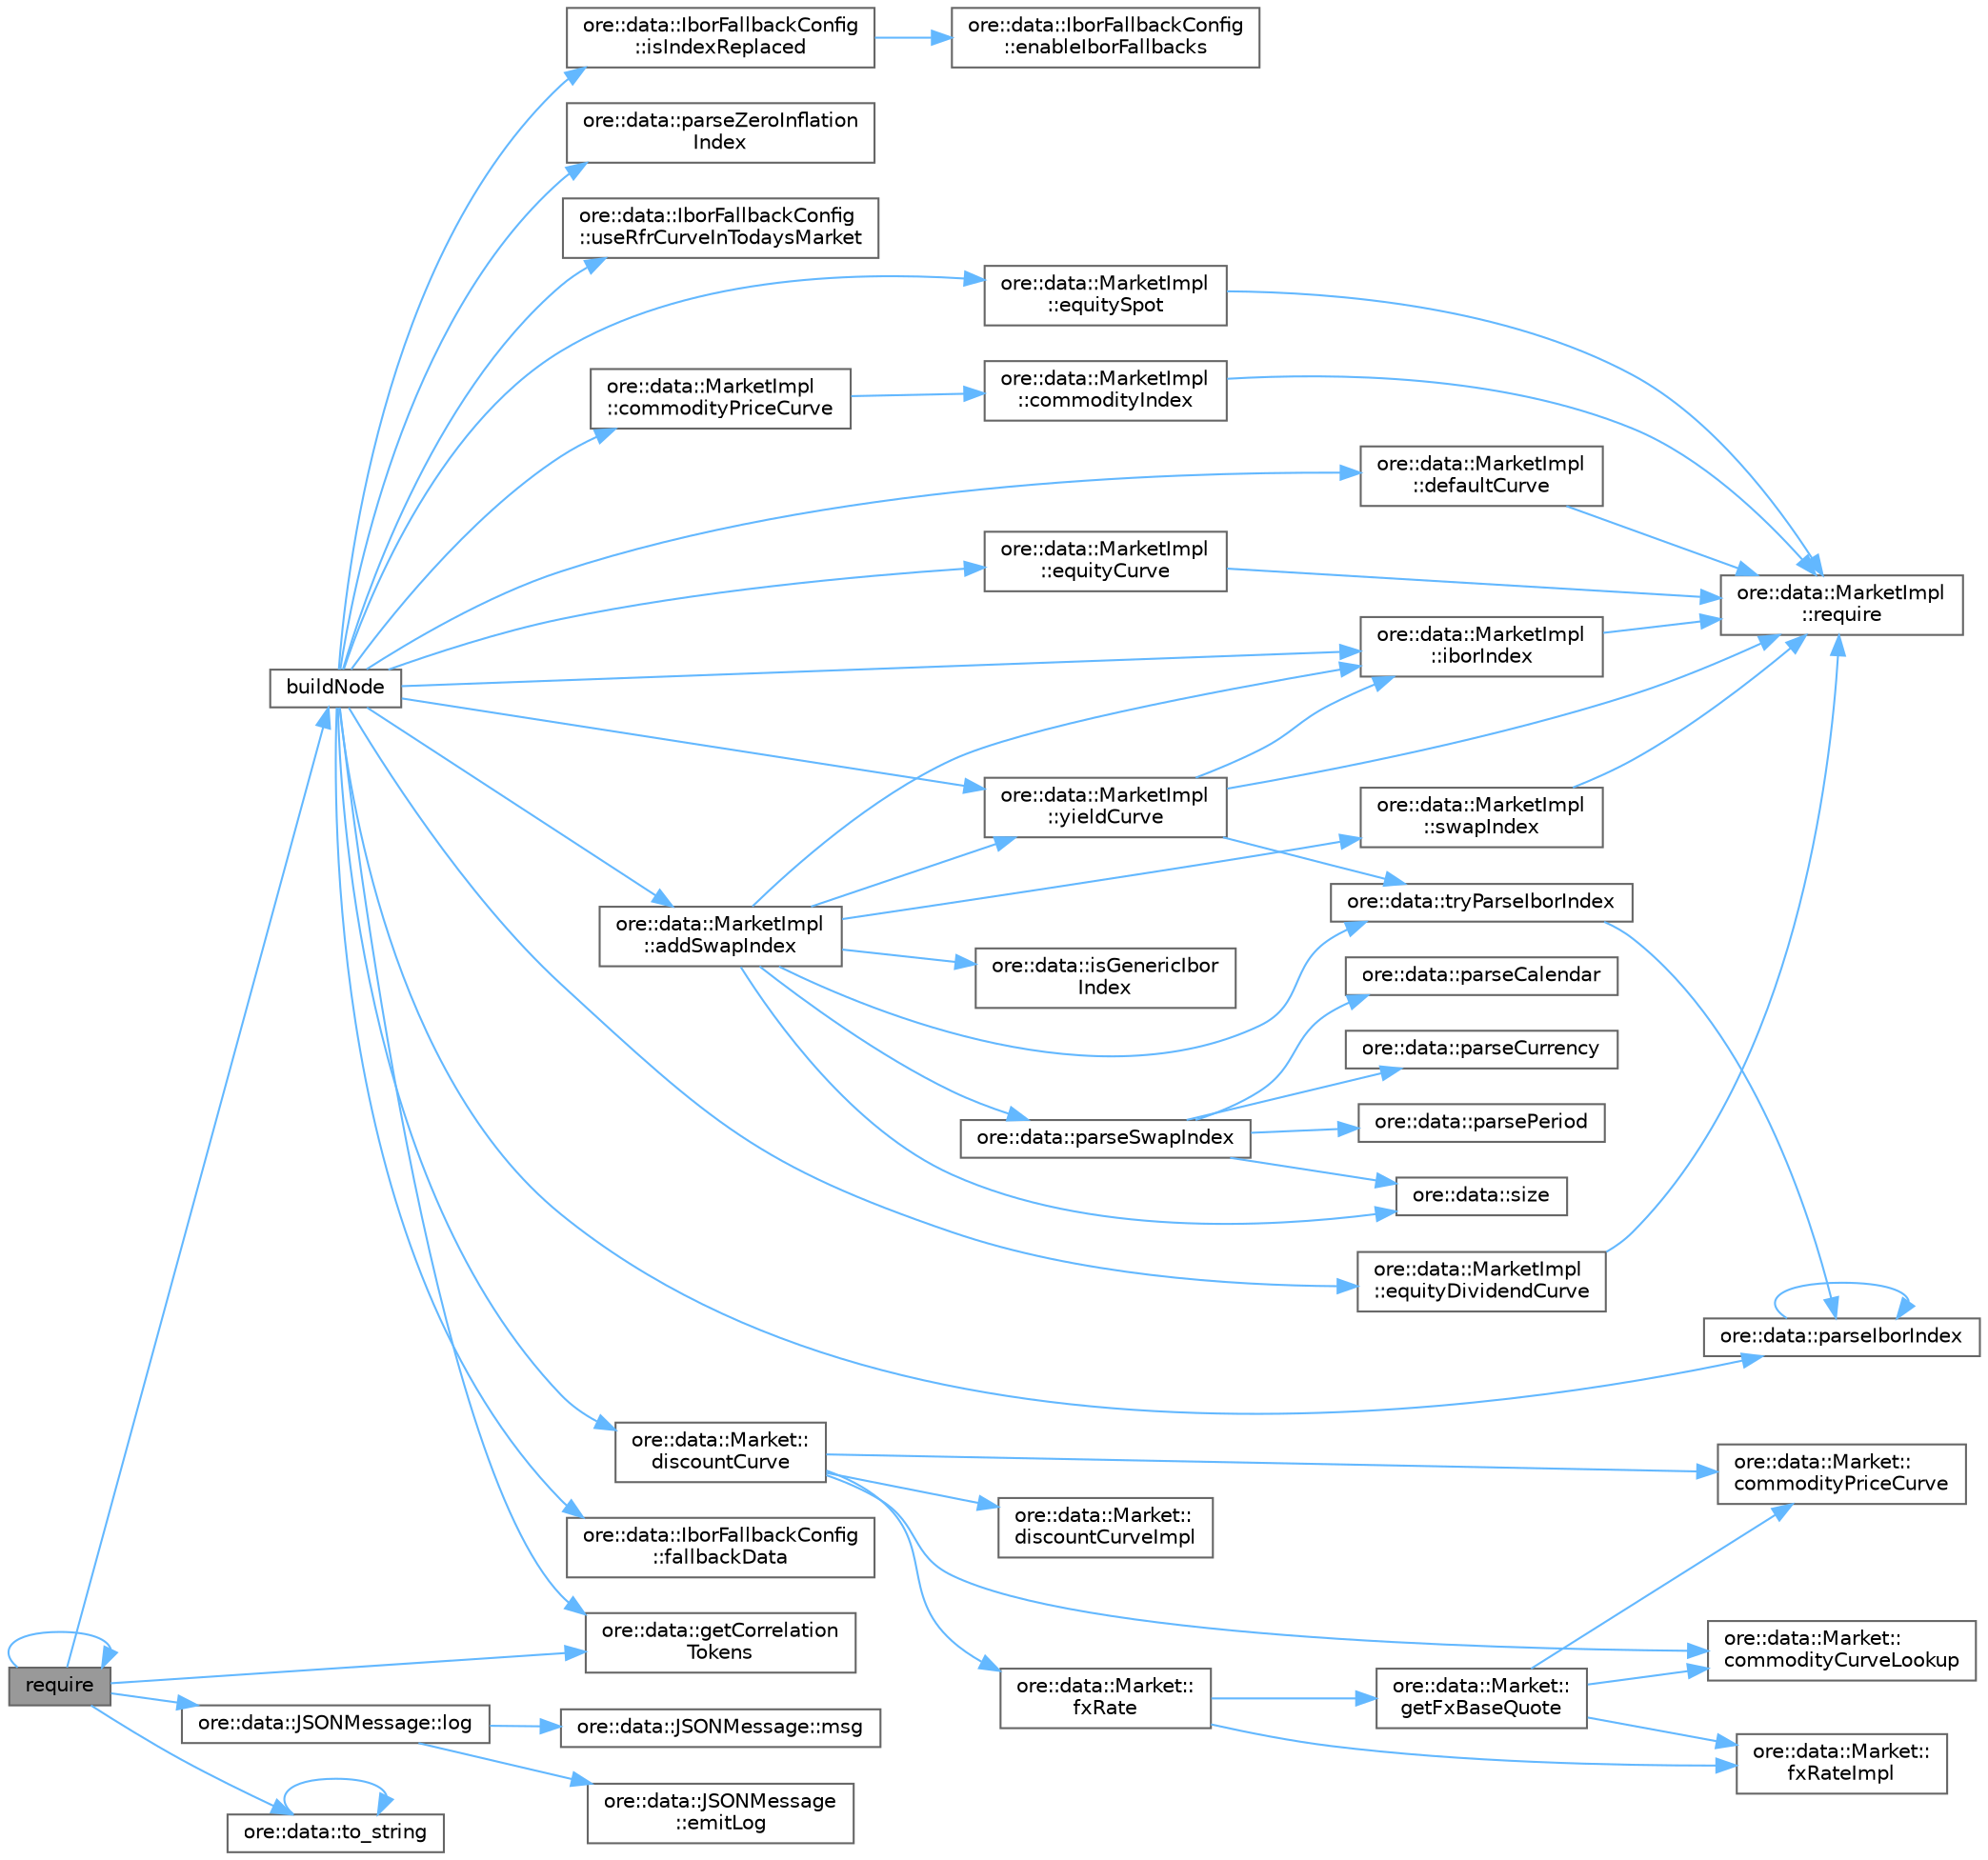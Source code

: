 digraph "require"
{
 // INTERACTIVE_SVG=YES
 // LATEX_PDF_SIZE
  bgcolor="transparent";
  edge [fontname=Helvetica,fontsize=10,labelfontname=Helvetica,labelfontsize=10];
  node [fontname=Helvetica,fontsize=10,shape=box,height=0.2,width=0.4];
  rankdir="LR";
  Node1 [label="require",height=0.2,width=0.4,color="gray40", fillcolor="grey60", style="filled", fontcolor="black",tooltip=" "];
  Node1 -> Node2 [color="steelblue1",style="solid"];
  Node2 [label="buildNode",height=0.2,width=0.4,color="grey40", fillcolor="white", style="filled",URL="$classore_1_1data_1_1_todays_market.html#ae947670c7306fd552e37a0f140984721",tooltip=" "];
  Node2 -> Node3 [color="steelblue1",style="solid"];
  Node3 [label="ore::data::MarketImpl\l::addSwapIndex",height=0.2,width=0.4,color="grey40", fillcolor="white", style="filled",URL="$classore_1_1data_1_1_market_impl.html#af731b404daf72d32a4986990c5190bcc",tooltip="add a swap index to the market"];
  Node3 -> Node4 [color="steelblue1",style="solid"];
  Node4 [label="ore::data::MarketImpl\l::iborIndex",height=0.2,width=0.4,color="grey40", fillcolor="white", style="filled",URL="$classore_1_1data_1_1_market_impl.html#aea15232be6eb71feca2c59137631f732",tooltip=" "];
  Node4 -> Node5 [color="steelblue1",style="solid"];
  Node5 [label="ore::data::MarketImpl\l::require",height=0.2,width=0.4,color="grey40", fillcolor="white", style="filled",URL="$classore_1_1data_1_1_market_impl.html#af2e760ddfcac8f64fa739d3e8bf6362b",tooltip=" "];
  Node3 -> Node6 [color="steelblue1",style="solid"];
  Node6 [label="ore::data::isGenericIbor\lIndex",height=0.2,width=0.4,color="grey40", fillcolor="white", style="filled",URL="$group__utilities.html#ga8d96085a49a07c7e9b6aa3b982385ae1",tooltip="Return true if the indexName is that of a generic ibor index, otherwise false."];
  Node3 -> Node7 [color="steelblue1",style="solid"];
  Node7 [label="ore::data::parseSwapIndex",height=0.2,width=0.4,color="grey40", fillcolor="white", style="filled",URL="$group__utilities.html#ga14b984ce48cff7c6c429dcd0974d9dd2",tooltip="Convert std::string to QuantLib::SwapIndex."];
  Node7 -> Node8 [color="steelblue1",style="solid"];
  Node8 [label="ore::data::parseCalendar",height=0.2,width=0.4,color="grey40", fillcolor="white", style="filled",URL="$group__utilities.html#ga0f72d6fcccae10a674bdcd5095200f14",tooltip="Convert text to QuantLib::Calendar."];
  Node7 -> Node9 [color="steelblue1",style="solid"];
  Node9 [label="ore::data::parseCurrency",height=0.2,width=0.4,color="grey40", fillcolor="white", style="filled",URL="$group__utilities.html#ga6e9e781a58e78200301c76161589fc7b",tooltip="Convert text to QuantLib::Currency."];
  Node7 -> Node10 [color="steelblue1",style="solid"];
  Node10 [label="ore::data::parsePeriod",height=0.2,width=0.4,color="grey40", fillcolor="white", style="filled",URL="$group__utilities.html#ga8e0623e2cb01e250e9cfec4619256208",tooltip="Convert text to QuantLib::Period."];
  Node7 -> Node11 [color="steelblue1",style="solid"];
  Node11 [label="ore::data::size",height=0.2,width=0.4,color="grey40", fillcolor="white", style="filled",URL="$namespaceore_1_1data.html#a777e216dee6069b548bb87da7152699e",tooltip=" "];
  Node3 -> Node11 [color="steelblue1",style="solid"];
  Node3 -> Node12 [color="steelblue1",style="solid"];
  Node12 [label="ore::data::MarketImpl\l::swapIndex",height=0.2,width=0.4,color="grey40", fillcolor="white", style="filled",URL="$classore_1_1data_1_1_market_impl.html#ac59684278372260fbf998460e3ddf949",tooltip=" "];
  Node12 -> Node5 [color="steelblue1",style="solid"];
  Node3 -> Node13 [color="steelblue1",style="solid"];
  Node13 [label="ore::data::tryParseIborIndex",height=0.2,width=0.4,color="grey40", fillcolor="white", style="filled",URL="$group__utilities.html#ga53500116b2cd1c6fd1598065f9ef64b2",tooltip="Try to convert std::string to QuantLib::IborIndex."];
  Node13 -> Node14 [color="steelblue1",style="solid"];
  Node14 [label="ore::data::parseIborIndex",height=0.2,width=0.4,color="grey40", fillcolor="white", style="filled",URL="$group__utilities.html#ga2d18ab5807f92319c9db2c13f4904738",tooltip="Convert std::string to QuantLib::IborIndex."];
  Node14 -> Node14 [color="steelblue1",style="solid"];
  Node3 -> Node15 [color="steelblue1",style="solid"];
  Node15 [label="ore::data::MarketImpl\l::yieldCurve",height=0.2,width=0.4,color="grey40", fillcolor="white", style="filled",URL="$classore_1_1data_1_1_market_impl.html#ae7d29fd30616cfe3c462d7d84eaf4ef9",tooltip="Yield Curves."];
  Node15 -> Node4 [color="steelblue1",style="solid"];
  Node15 -> Node5 [color="steelblue1",style="solid"];
  Node15 -> Node13 [color="steelblue1",style="solid"];
  Node2 -> Node16 [color="steelblue1",style="solid"];
  Node16 [label="ore::data::MarketImpl\l::commodityPriceCurve",height=0.2,width=0.4,color="grey40", fillcolor="white", style="filled",URL="$classore_1_1data_1_1_market_impl.html#ab22c6188a5f378934b69965aa7c6cb39",tooltip="Commodity curves."];
  Node16 -> Node17 [color="steelblue1",style="solid"];
  Node17 [label="ore::data::MarketImpl\l::commodityIndex",height=0.2,width=0.4,color="grey40", fillcolor="white", style="filled",URL="$classore_1_1data_1_1_market_impl.html#a060fec48de83d55fa494933357fa3e9d",tooltip="Commodity index."];
  Node17 -> Node5 [color="steelblue1",style="solid"];
  Node2 -> Node18 [color="steelblue1",style="solid"];
  Node18 [label="ore::data::MarketImpl\l::defaultCurve",height=0.2,width=0.4,color="grey40", fillcolor="white", style="filled",URL="$classore_1_1data_1_1_market_impl.html#a816b9cd7808e94b1aebd46ef23f76f97",tooltip="Default Curves and Recovery Rates."];
  Node18 -> Node5 [color="steelblue1",style="solid"];
  Node2 -> Node19 [color="steelblue1",style="solid"];
  Node19 [label="ore::data::Market::\ldiscountCurve",height=0.2,width=0.4,color="grey40", fillcolor="white", style="filled",URL="$classore_1_1data_1_1_market.html#aff00023d0e25ad7c0bf29e8cc97f9e00",tooltip=" "];
  Node19 -> Node20 [color="steelblue1",style="solid"];
  Node20 [label="ore::data::Market::\lcommodityCurveLookup",height=0.2,width=0.4,color="grey40", fillcolor="white", style="filled",URL="$classore_1_1data_1_1_market.html#a88d67016dee39ce8f4588deb0745460f",tooltip=" "];
  Node19 -> Node21 [color="steelblue1",style="solid"];
  Node21 [label="ore::data::Market::\lcommodityPriceCurve",height=0.2,width=0.4,color="grey40", fillcolor="white", style="filled",URL="$classore_1_1data_1_1_market.html#a47ddd567f84d73e5f1c8201823356b1c",tooltip=" "];
  Node19 -> Node22 [color="steelblue1",style="solid"];
  Node22 [label="ore::data::Market::\ldiscountCurveImpl",height=0.2,width=0.4,color="grey40", fillcolor="white", style="filled",URL="$classore_1_1data_1_1_market.html#a6ea1e978ddb0a43b487424e43d409021",tooltip=" "];
  Node19 -> Node23 [color="steelblue1",style="solid"];
  Node23 [label="ore::data::Market::\lfxRate",height=0.2,width=0.4,color="grey40", fillcolor="white", style="filled",URL="$classore_1_1data_1_1_market.html#a2c559acede2b82e98252067757600b56",tooltip=" "];
  Node23 -> Node24 [color="steelblue1",style="solid"];
  Node24 [label="ore::data::Market::\lfxRateImpl",height=0.2,width=0.4,color="grey40", fillcolor="white", style="filled",URL="$classore_1_1data_1_1_market.html#ad806378863fc47de6f5febb66f41715b",tooltip=" "];
  Node23 -> Node25 [color="steelblue1",style="solid"];
  Node25 [label="ore::data::Market::\lgetFxBaseQuote",height=0.2,width=0.4,color="grey40", fillcolor="white", style="filled",URL="$classore_1_1data_1_1_market.html#aee41b57076315adbef995006e81a8147",tooltip=" "];
  Node25 -> Node20 [color="steelblue1",style="solid"];
  Node25 -> Node21 [color="steelblue1",style="solid"];
  Node25 -> Node24 [color="steelblue1",style="solid"];
  Node2 -> Node26 [color="steelblue1",style="solid"];
  Node26 [label="ore::data::MarketImpl\l::equityCurve",height=0.2,width=0.4,color="grey40", fillcolor="white", style="filled",URL="$classore_1_1data_1_1_market_impl.html#a21e2bf8d9c6e49a938c4259d491f0efa",tooltip=" "];
  Node26 -> Node5 [color="steelblue1",style="solid"];
  Node2 -> Node27 [color="steelblue1",style="solid"];
  Node27 [label="ore::data::MarketImpl\l::equityDividendCurve",height=0.2,width=0.4,color="grey40", fillcolor="white", style="filled",URL="$classore_1_1data_1_1_market_impl.html#a74205069d128d1ea28e02d8164897fc2",tooltip=" "];
  Node27 -> Node5 [color="steelblue1",style="solid"];
  Node2 -> Node28 [color="steelblue1",style="solid"];
  Node28 [label="ore::data::MarketImpl\l::equitySpot",height=0.2,width=0.4,color="grey40", fillcolor="white", style="filled",URL="$classore_1_1data_1_1_market_impl.html#ab33fff7168b7c7af1e957d68565e4ee4",tooltip="Equity curves."];
  Node28 -> Node5 [color="steelblue1",style="solid"];
  Node2 -> Node29 [color="steelblue1",style="solid"];
  Node29 [label="ore::data::IborFallbackConfig\l::fallbackData",height=0.2,width=0.4,color="grey40", fillcolor="white", style="filled",URL="$classore_1_1data_1_1_ibor_fallback_config.html#a6ca7e3d959dbdba95b5247634af86d1b",tooltip=" "];
  Node2 -> Node30 [color="steelblue1",style="solid"];
  Node30 [label="ore::data::getCorrelation\lTokens",height=0.2,width=0.4,color="grey40", fillcolor="white", style="filled",URL="$namespaceore_1_1data.html#a03690cad98f577e0a0992609f64704ec",tooltip="Helper function to get the two tokens in a correlation name Index2:Index1."];
  Node2 -> Node4 [color="steelblue1",style="solid"];
  Node2 -> Node31 [color="steelblue1",style="solid"];
  Node31 [label="ore::data::IborFallbackConfig\l::isIndexReplaced",height=0.2,width=0.4,color="grey40", fillcolor="white", style="filled",URL="$classore_1_1data_1_1_ibor_fallback_config.html#aeaad076823e67dfa54115c5db2f29d96",tooltip=" "];
  Node31 -> Node32 [color="steelblue1",style="solid"];
  Node32 [label="ore::data::IborFallbackConfig\l::enableIborFallbacks",height=0.2,width=0.4,color="grey40", fillcolor="white", style="filled",URL="$classore_1_1data_1_1_ibor_fallback_config.html#a53c6d7c32c5ca63533d4a1370af4cf2a",tooltip=" "];
  Node2 -> Node14 [color="steelblue1",style="solid"];
  Node2 -> Node33 [color="steelblue1",style="solid"];
  Node33 [label="ore::data::parseZeroInflation\lIndex",height=0.2,width=0.4,color="grey40", fillcolor="white", style="filled",URL="$group__utilities.html#ga03699115fbdbcf46b6351c3735fdec87",tooltip="Convert std::string to QuantLib::ZeroInflationIndex."];
  Node2 -> Node34 [color="steelblue1",style="solid"];
  Node34 [label="ore::data::IborFallbackConfig\l::useRfrCurveInTodaysMarket",height=0.2,width=0.4,color="grey40", fillcolor="white", style="filled",URL="$classore_1_1data_1_1_ibor_fallback_config.html#a94ddb2d85d19fc7247bc9b8455a9125f",tooltip=" "];
  Node2 -> Node15 [color="steelblue1",style="solid"];
  Node1 -> Node30 [color="steelblue1",style="solid"];
  Node1 -> Node35 [color="steelblue1",style="solid"];
  Node35 [label="ore::data::JSONMessage::log",height=0.2,width=0.4,color="grey40", fillcolor="white", style="filled",URL="$classore_1_1data_1_1_j_s_o_n_message.html#a5e21eca2668ed948bdc409b19a78e5bb",tooltip="generate Boost log record to pass to corresponding sinks"];
  Node35 -> Node36 [color="steelblue1",style="solid"];
  Node36 [label="ore::data::JSONMessage\l::emitLog",height=0.2,width=0.4,color="grey40", fillcolor="white", style="filled",URL="$classore_1_1data_1_1_j_s_o_n_message.html#a6a9077605df871e6e961dd0099645b35",tooltip="generate Boost log record - this method is called by log()"];
  Node35 -> Node37 [color="steelblue1",style="solid"];
  Node37 [label="ore::data::JSONMessage::msg",height=0.2,width=0.4,color="grey40", fillcolor="white", style="filled",URL="$classore_1_1data_1_1_j_s_o_n_message.html#a39f83a0ab38c425a8844c8892b93d69e",tooltip="return a std::string for the log file"];
  Node1 -> Node1 [color="steelblue1",style="solid"];
  Node1 -> Node38 [color="steelblue1",style="solid"];
  Node38 [label="ore::data::to_string",height=0.2,width=0.4,color="grey40", fillcolor="white", style="filled",URL="$namespaceore_1_1data.html#a86651dfeb5c18ee891f7a4734d8cf455",tooltip=" "];
  Node38 -> Node38 [color="steelblue1",style="solid"];
}

